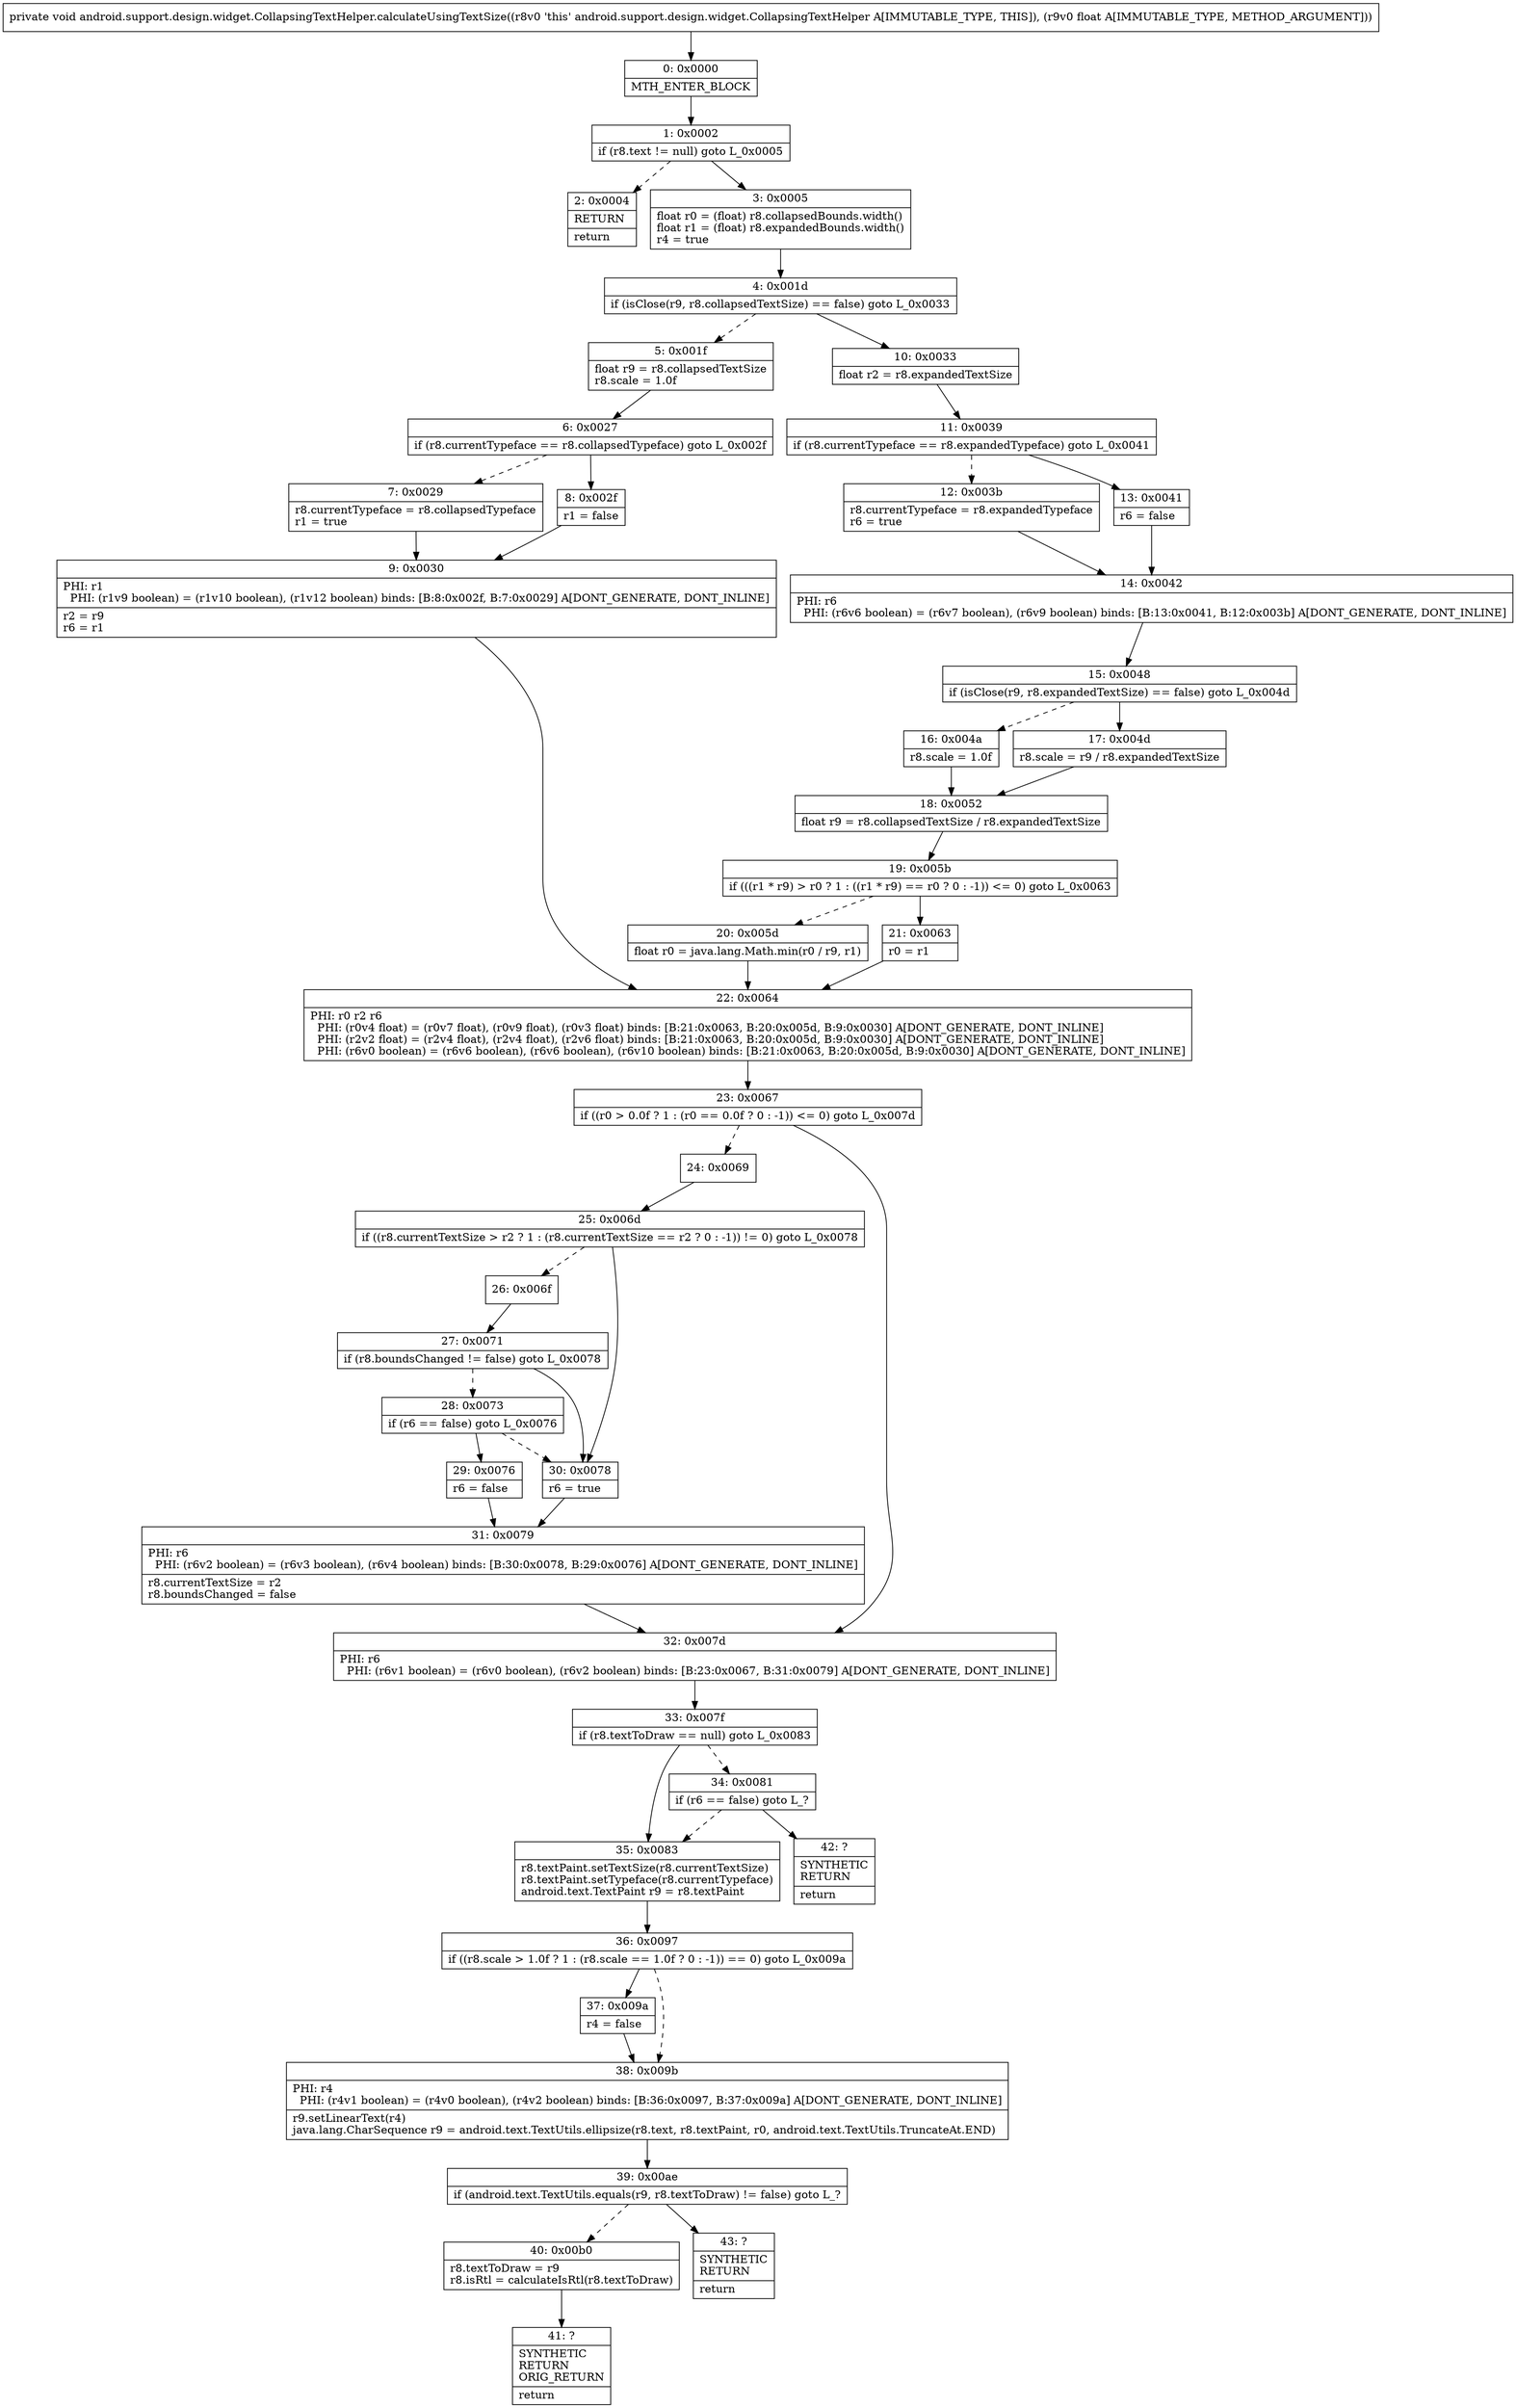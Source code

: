 digraph "CFG forandroid.support.design.widget.CollapsingTextHelper.calculateUsingTextSize(F)V" {
Node_0 [shape=record,label="{0\:\ 0x0000|MTH_ENTER_BLOCK\l}"];
Node_1 [shape=record,label="{1\:\ 0x0002|if (r8.text != null) goto L_0x0005\l}"];
Node_2 [shape=record,label="{2\:\ 0x0004|RETURN\l|return\l}"];
Node_3 [shape=record,label="{3\:\ 0x0005|float r0 = (float) r8.collapsedBounds.width()\lfloat r1 = (float) r8.expandedBounds.width()\lr4 = true\l}"];
Node_4 [shape=record,label="{4\:\ 0x001d|if (isClose(r9, r8.collapsedTextSize) == false) goto L_0x0033\l}"];
Node_5 [shape=record,label="{5\:\ 0x001f|float r9 = r8.collapsedTextSize\lr8.scale = 1.0f\l}"];
Node_6 [shape=record,label="{6\:\ 0x0027|if (r8.currentTypeface == r8.collapsedTypeface) goto L_0x002f\l}"];
Node_7 [shape=record,label="{7\:\ 0x0029|r8.currentTypeface = r8.collapsedTypeface\lr1 = true\l}"];
Node_8 [shape=record,label="{8\:\ 0x002f|r1 = false\l}"];
Node_9 [shape=record,label="{9\:\ 0x0030|PHI: r1 \l  PHI: (r1v9 boolean) = (r1v10 boolean), (r1v12 boolean) binds: [B:8:0x002f, B:7:0x0029] A[DONT_GENERATE, DONT_INLINE]\l|r2 = r9\lr6 = r1\l}"];
Node_10 [shape=record,label="{10\:\ 0x0033|float r2 = r8.expandedTextSize\l}"];
Node_11 [shape=record,label="{11\:\ 0x0039|if (r8.currentTypeface == r8.expandedTypeface) goto L_0x0041\l}"];
Node_12 [shape=record,label="{12\:\ 0x003b|r8.currentTypeface = r8.expandedTypeface\lr6 = true\l}"];
Node_13 [shape=record,label="{13\:\ 0x0041|r6 = false\l}"];
Node_14 [shape=record,label="{14\:\ 0x0042|PHI: r6 \l  PHI: (r6v6 boolean) = (r6v7 boolean), (r6v9 boolean) binds: [B:13:0x0041, B:12:0x003b] A[DONT_GENERATE, DONT_INLINE]\l}"];
Node_15 [shape=record,label="{15\:\ 0x0048|if (isClose(r9, r8.expandedTextSize) == false) goto L_0x004d\l}"];
Node_16 [shape=record,label="{16\:\ 0x004a|r8.scale = 1.0f\l}"];
Node_17 [shape=record,label="{17\:\ 0x004d|r8.scale = r9 \/ r8.expandedTextSize\l}"];
Node_18 [shape=record,label="{18\:\ 0x0052|float r9 = r8.collapsedTextSize \/ r8.expandedTextSize\l}"];
Node_19 [shape=record,label="{19\:\ 0x005b|if (((r1 * r9) \> r0 ? 1 : ((r1 * r9) == r0 ? 0 : \-1)) \<= 0) goto L_0x0063\l}"];
Node_20 [shape=record,label="{20\:\ 0x005d|float r0 = java.lang.Math.min(r0 \/ r9, r1)\l}"];
Node_21 [shape=record,label="{21\:\ 0x0063|r0 = r1\l}"];
Node_22 [shape=record,label="{22\:\ 0x0064|PHI: r0 r2 r6 \l  PHI: (r0v4 float) = (r0v7 float), (r0v9 float), (r0v3 float) binds: [B:21:0x0063, B:20:0x005d, B:9:0x0030] A[DONT_GENERATE, DONT_INLINE]\l  PHI: (r2v2 float) = (r2v4 float), (r2v4 float), (r2v6 float) binds: [B:21:0x0063, B:20:0x005d, B:9:0x0030] A[DONT_GENERATE, DONT_INLINE]\l  PHI: (r6v0 boolean) = (r6v6 boolean), (r6v6 boolean), (r6v10 boolean) binds: [B:21:0x0063, B:20:0x005d, B:9:0x0030] A[DONT_GENERATE, DONT_INLINE]\l}"];
Node_23 [shape=record,label="{23\:\ 0x0067|if ((r0 \> 0.0f ? 1 : (r0 == 0.0f ? 0 : \-1)) \<= 0) goto L_0x007d\l}"];
Node_24 [shape=record,label="{24\:\ 0x0069}"];
Node_25 [shape=record,label="{25\:\ 0x006d|if ((r8.currentTextSize \> r2 ? 1 : (r8.currentTextSize == r2 ? 0 : \-1)) != 0) goto L_0x0078\l}"];
Node_26 [shape=record,label="{26\:\ 0x006f}"];
Node_27 [shape=record,label="{27\:\ 0x0071|if (r8.boundsChanged != false) goto L_0x0078\l}"];
Node_28 [shape=record,label="{28\:\ 0x0073|if (r6 == false) goto L_0x0076\l}"];
Node_29 [shape=record,label="{29\:\ 0x0076|r6 = false\l}"];
Node_30 [shape=record,label="{30\:\ 0x0078|r6 = true\l}"];
Node_31 [shape=record,label="{31\:\ 0x0079|PHI: r6 \l  PHI: (r6v2 boolean) = (r6v3 boolean), (r6v4 boolean) binds: [B:30:0x0078, B:29:0x0076] A[DONT_GENERATE, DONT_INLINE]\l|r8.currentTextSize = r2\lr8.boundsChanged = false\l}"];
Node_32 [shape=record,label="{32\:\ 0x007d|PHI: r6 \l  PHI: (r6v1 boolean) = (r6v0 boolean), (r6v2 boolean) binds: [B:23:0x0067, B:31:0x0079] A[DONT_GENERATE, DONT_INLINE]\l}"];
Node_33 [shape=record,label="{33\:\ 0x007f|if (r8.textToDraw == null) goto L_0x0083\l}"];
Node_34 [shape=record,label="{34\:\ 0x0081|if (r6 == false) goto L_?\l}"];
Node_35 [shape=record,label="{35\:\ 0x0083|r8.textPaint.setTextSize(r8.currentTextSize)\lr8.textPaint.setTypeface(r8.currentTypeface)\landroid.text.TextPaint r9 = r8.textPaint\l}"];
Node_36 [shape=record,label="{36\:\ 0x0097|if ((r8.scale \> 1.0f ? 1 : (r8.scale == 1.0f ? 0 : \-1)) == 0) goto L_0x009a\l}"];
Node_37 [shape=record,label="{37\:\ 0x009a|r4 = false\l}"];
Node_38 [shape=record,label="{38\:\ 0x009b|PHI: r4 \l  PHI: (r4v1 boolean) = (r4v0 boolean), (r4v2 boolean) binds: [B:36:0x0097, B:37:0x009a] A[DONT_GENERATE, DONT_INLINE]\l|r9.setLinearText(r4)\ljava.lang.CharSequence r9 = android.text.TextUtils.ellipsize(r8.text, r8.textPaint, r0, android.text.TextUtils.TruncateAt.END)\l}"];
Node_39 [shape=record,label="{39\:\ 0x00ae|if (android.text.TextUtils.equals(r9, r8.textToDraw) != false) goto L_?\l}"];
Node_40 [shape=record,label="{40\:\ 0x00b0|r8.textToDraw = r9\lr8.isRtl = calculateIsRtl(r8.textToDraw)\l}"];
Node_41 [shape=record,label="{41\:\ ?|SYNTHETIC\lRETURN\lORIG_RETURN\l|return\l}"];
Node_42 [shape=record,label="{42\:\ ?|SYNTHETIC\lRETURN\l|return\l}"];
Node_43 [shape=record,label="{43\:\ ?|SYNTHETIC\lRETURN\l|return\l}"];
MethodNode[shape=record,label="{private void android.support.design.widget.CollapsingTextHelper.calculateUsingTextSize((r8v0 'this' android.support.design.widget.CollapsingTextHelper A[IMMUTABLE_TYPE, THIS]), (r9v0 float A[IMMUTABLE_TYPE, METHOD_ARGUMENT])) }"];
MethodNode -> Node_0;
Node_0 -> Node_1;
Node_1 -> Node_2[style=dashed];
Node_1 -> Node_3;
Node_3 -> Node_4;
Node_4 -> Node_5[style=dashed];
Node_4 -> Node_10;
Node_5 -> Node_6;
Node_6 -> Node_7[style=dashed];
Node_6 -> Node_8;
Node_7 -> Node_9;
Node_8 -> Node_9;
Node_9 -> Node_22;
Node_10 -> Node_11;
Node_11 -> Node_12[style=dashed];
Node_11 -> Node_13;
Node_12 -> Node_14;
Node_13 -> Node_14;
Node_14 -> Node_15;
Node_15 -> Node_16[style=dashed];
Node_15 -> Node_17;
Node_16 -> Node_18;
Node_17 -> Node_18;
Node_18 -> Node_19;
Node_19 -> Node_20[style=dashed];
Node_19 -> Node_21;
Node_20 -> Node_22;
Node_21 -> Node_22;
Node_22 -> Node_23;
Node_23 -> Node_24[style=dashed];
Node_23 -> Node_32;
Node_24 -> Node_25;
Node_25 -> Node_26[style=dashed];
Node_25 -> Node_30;
Node_26 -> Node_27;
Node_27 -> Node_28[style=dashed];
Node_27 -> Node_30;
Node_28 -> Node_29;
Node_28 -> Node_30[style=dashed];
Node_29 -> Node_31;
Node_30 -> Node_31;
Node_31 -> Node_32;
Node_32 -> Node_33;
Node_33 -> Node_34[style=dashed];
Node_33 -> Node_35;
Node_34 -> Node_35[style=dashed];
Node_34 -> Node_42;
Node_35 -> Node_36;
Node_36 -> Node_37;
Node_36 -> Node_38[style=dashed];
Node_37 -> Node_38;
Node_38 -> Node_39;
Node_39 -> Node_40[style=dashed];
Node_39 -> Node_43;
Node_40 -> Node_41;
}

